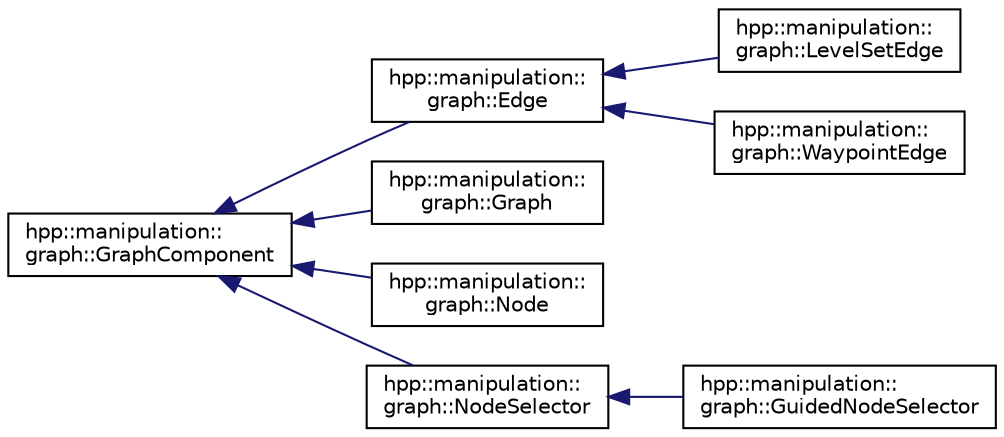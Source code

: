 digraph "Graphical Class Hierarchy"
{
  edge [fontname="Helvetica",fontsize="10",labelfontname="Helvetica",labelfontsize="10"];
  node [fontname="Helvetica",fontsize="10",shape=record];
  rankdir="LR";
  Node1 [label="hpp::manipulation::\lgraph::GraphComponent",height=0.2,width=0.4,color="black", fillcolor="white", style="filled",URL="$a00012.html",tooltip="Define common methods of the graph components. "];
  Node1 -> Node2 [dir="back",color="midnightblue",fontsize="10",style="solid",fontname="Helvetica"];
  Node2 [label="hpp::manipulation::\lgraph::Edge",height=0.2,width=0.4,color="black", fillcolor="white", style="filled",URL="$a00010.html",tooltip="Abstract class representing representing the link between two nodes. "];
  Node2 -> Node3 [dir="back",color="midnightblue",fontsize="10",style="solid",fontname="Helvetica"];
  Node3 [label="hpp::manipulation::\lgraph::LevelSetEdge",height=0.2,width=0.4,color="black", fillcolor="white", style="filled",URL="$a00020.html",tooltip="Edge that find intersection of level set. "];
  Node2 -> Node4 [dir="back",color="midnightblue",fontsize="10",style="solid",fontname="Helvetica"];
  Node4 [label="hpp::manipulation::\lgraph::WaypointEdge",height=0.2,width=0.4,color="black", fillcolor="white", style="filled",URL="$a00030.html",tooltip="Edge with waypoint. "];
  Node1 -> Node5 [dir="back",color="midnightblue",fontsize="10",style="solid",fontname="Helvetica"];
  Node5 [label="hpp::manipulation::\lgraph::Graph",height=0.2,width=0.4,color="black", fillcolor="white", style="filled",URL="$a00011.html",tooltip="Description of the constraint graph. "];
  Node1 -> Node6 [dir="back",color="midnightblue",fontsize="10",style="solid",fontname="Helvetica"];
  Node6 [label="hpp::manipulation::\lgraph::Node",height=0.2,width=0.4,color="black", fillcolor="white", style="filled",URL="$a00022.html",tooltip="State of an end-effector. "];
  Node1 -> Node7 [dir="back",color="midnightblue",fontsize="10",style="solid",fontname="Helvetica"];
  Node7 [label="hpp::manipulation::\lgraph::NodeSelector",height=0.2,width=0.4,color="black", fillcolor="white", style="filled",URL="$a00025.html",tooltip="This class is used to get the state of a configuration. "];
  Node7 -> Node8 [dir="back",color="midnightblue",fontsize="10",style="solid",fontname="Helvetica"];
  Node8 [label="hpp::manipulation::\lgraph::GuidedNodeSelector",height=0.2,width=0.4,color="black", fillcolor="white", style="filled",URL="$a00015.html"];
}
